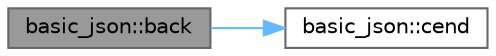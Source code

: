 digraph "basic_json::back"
{
 // LATEX_PDF_SIZE
  bgcolor="transparent";
  edge [fontname=Helvetica,fontsize=10,labelfontname=Helvetica,labelfontsize=10];
  node [fontname=Helvetica,fontsize=10,shape=box,height=0.2,width=0.4];
  rankdir="LR";
  Node1 [id="Node000001",label="basic_json::back",height=0.2,width=0.4,color="gray40", fillcolor="grey60", style="filled", fontcolor="black",tooltip="access the last element"];
  Node1 -> Node2 [id="edge1_Node000001_Node000002",color="steelblue1",style="solid",tooltip=" "];
  Node2 [id="Node000002",label="basic_json::cend",height=0.2,width=0.4,color="grey40", fillcolor="white", style="filled",URL="$classbasic__json.html#ab4f83081d8b64f6dc9b079af13266dc1",tooltip="returns an iterator to one past the last element"];
}
